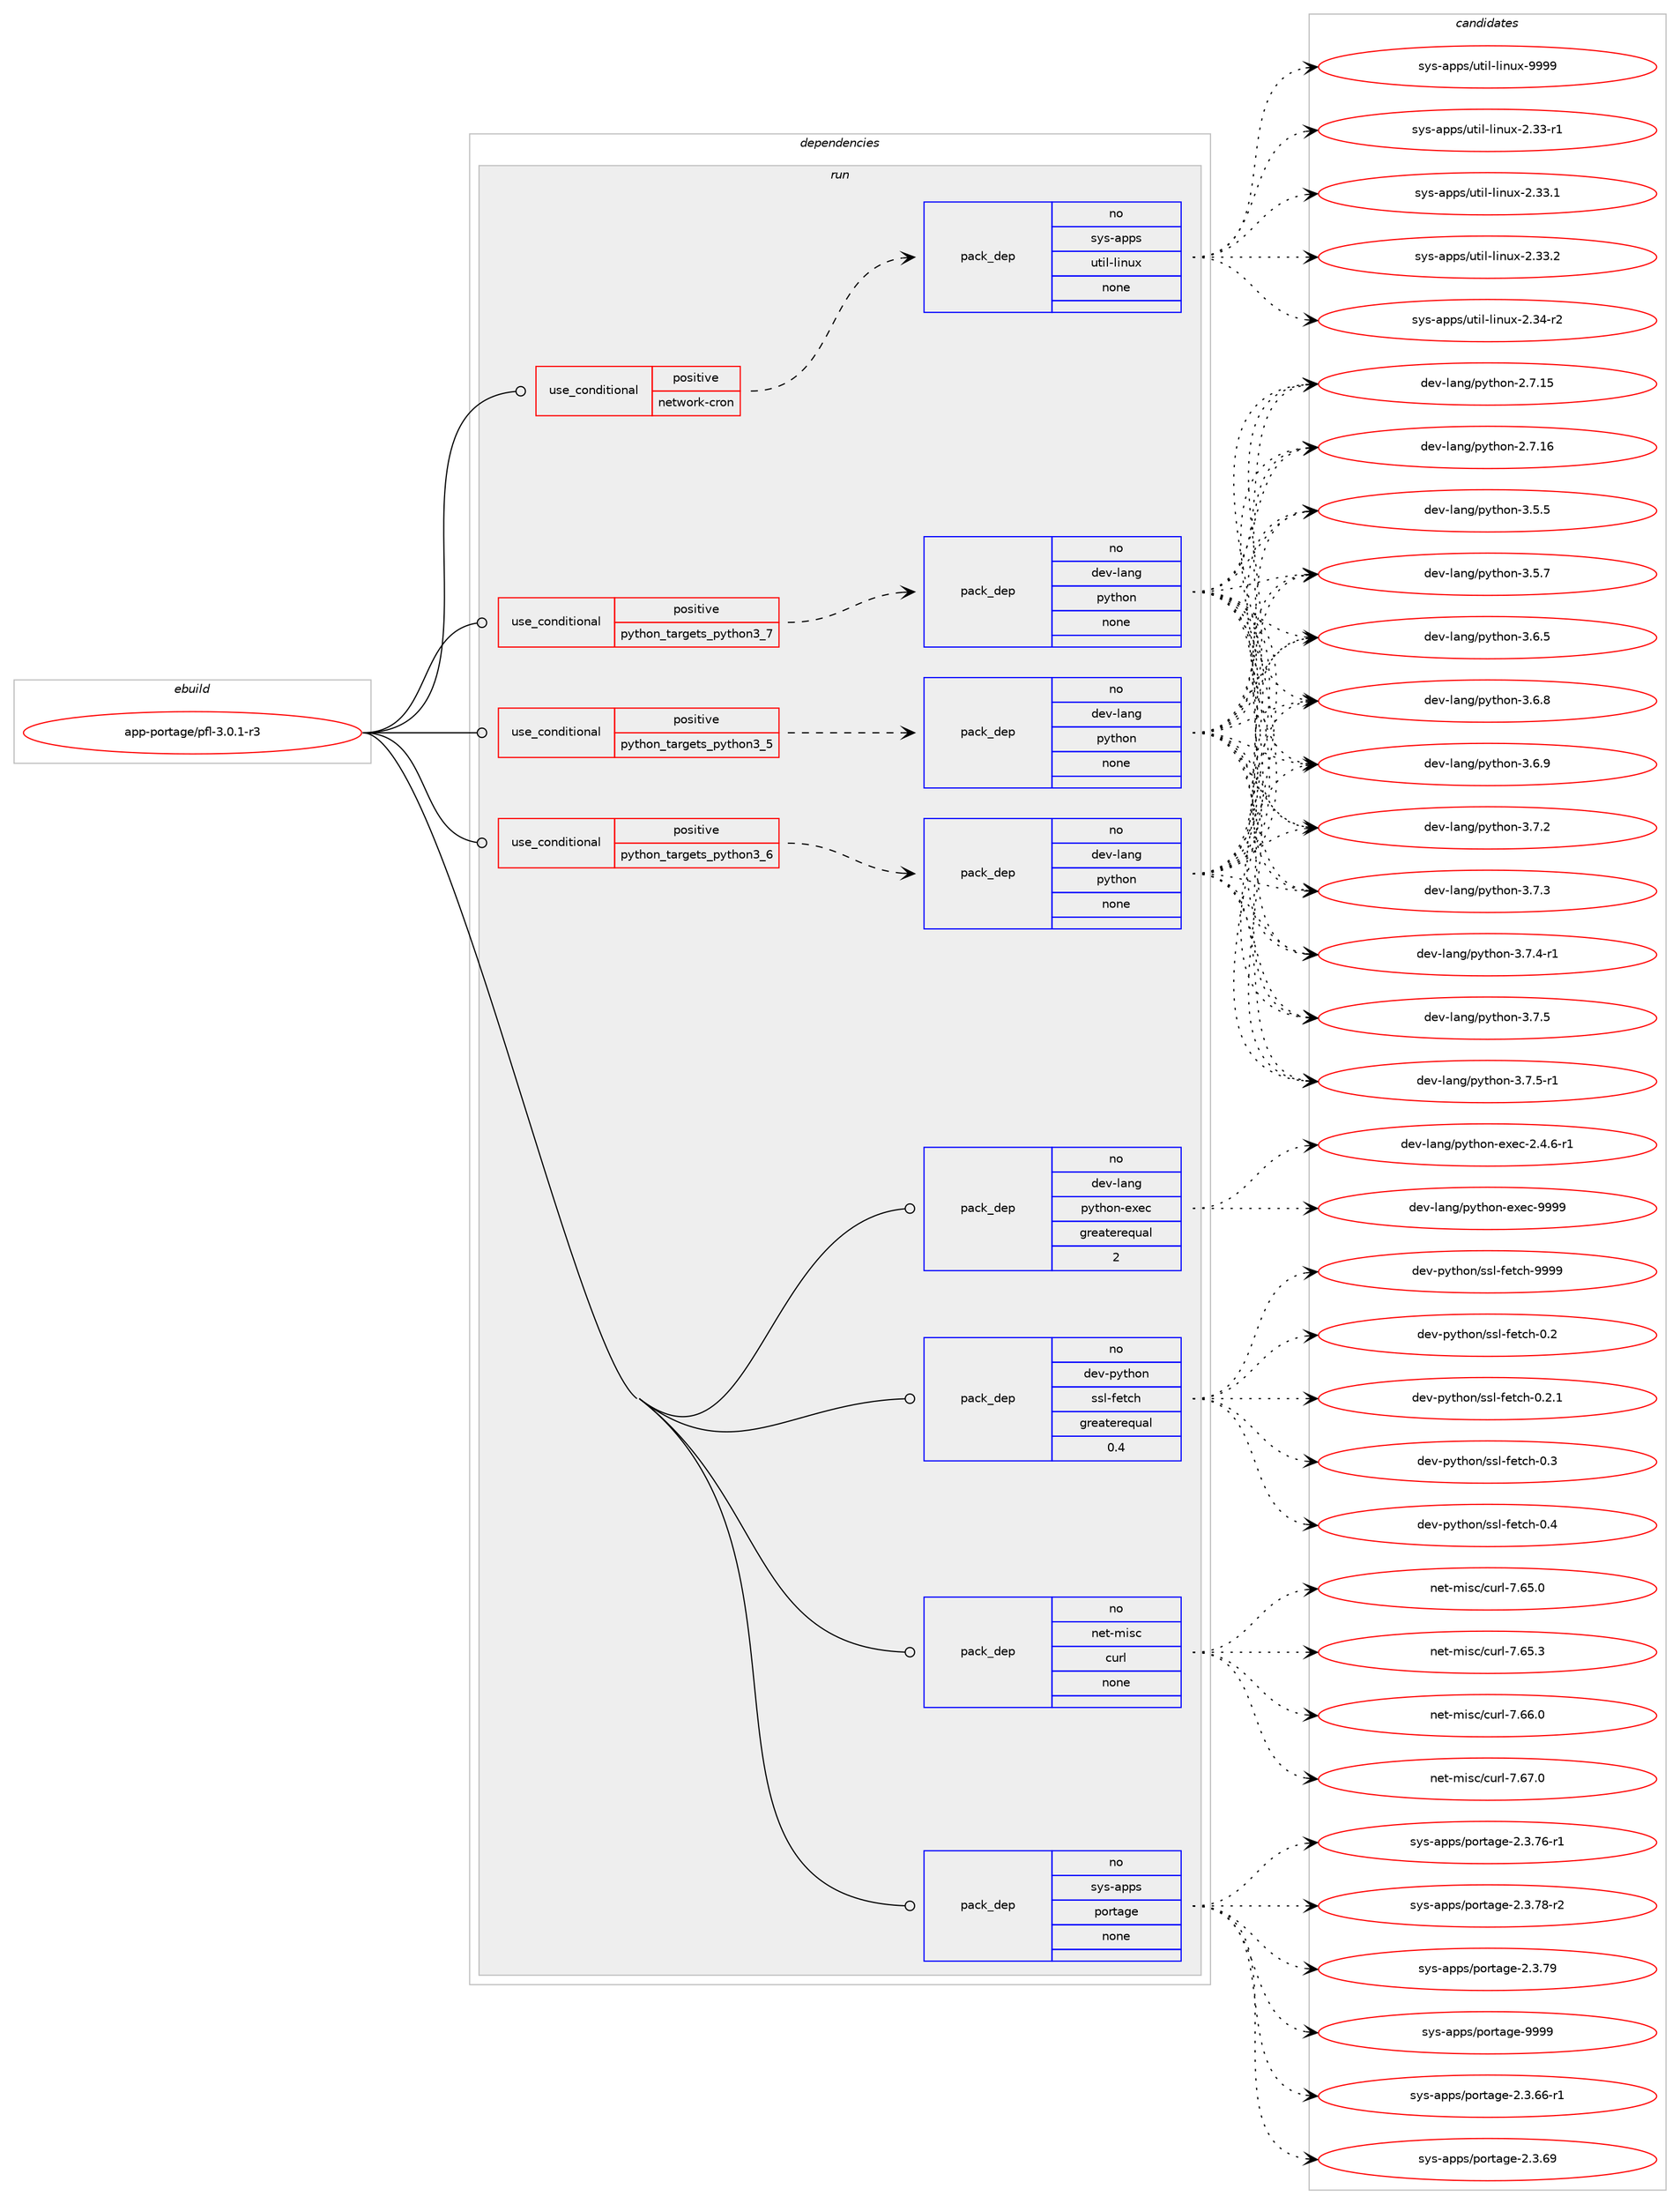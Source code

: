 digraph prolog {

# *************
# Graph options
# *************

newrank=true;
concentrate=true;
compound=true;
graph [rankdir=LR,fontname=Helvetica,fontsize=10,ranksep=1.5];#, ranksep=2.5, nodesep=0.2];
edge  [arrowhead=vee];
node  [fontname=Helvetica,fontsize=10];

# **********
# The ebuild
# **********

subgraph cluster_leftcol {
color=gray;
rank=same;
label=<<i>ebuild</i>>;
id [label="app-portage/pfl-3.0.1-r3", color=red, width=4, href="../app-portage/pfl-3.0.1-r3.svg"];
}

# ****************
# The dependencies
# ****************

subgraph cluster_midcol {
color=gray;
label=<<i>dependencies</i>>;
subgraph cluster_compile {
fillcolor="#eeeeee";
style=filled;
label=<<i>compile</i>>;
}
subgraph cluster_compileandrun {
fillcolor="#eeeeee";
style=filled;
label=<<i>compile and run</i>>;
}
subgraph cluster_run {
fillcolor="#eeeeee";
style=filled;
label=<<i>run</i>>;
subgraph cond120860 {
dependency506460 [label=<<TABLE BORDER="0" CELLBORDER="1" CELLSPACING="0" CELLPADDING="4"><TR><TD ROWSPAN="3" CELLPADDING="10">use_conditional</TD></TR><TR><TD>positive</TD></TR><TR><TD>network-cron</TD></TR></TABLE>>, shape=none, color=red];
subgraph pack376454 {
dependency506461 [label=<<TABLE BORDER="0" CELLBORDER="1" CELLSPACING="0" CELLPADDING="4" WIDTH="220"><TR><TD ROWSPAN="6" CELLPADDING="30">pack_dep</TD></TR><TR><TD WIDTH="110">no</TD></TR><TR><TD>sys-apps</TD></TR><TR><TD>util-linux</TD></TR><TR><TD>none</TD></TR><TR><TD></TD></TR></TABLE>>, shape=none, color=blue];
}
dependency506460:e -> dependency506461:w [weight=20,style="dashed",arrowhead="vee"];
}
id:e -> dependency506460:w [weight=20,style="solid",arrowhead="odot"];
subgraph cond120861 {
dependency506462 [label=<<TABLE BORDER="0" CELLBORDER="1" CELLSPACING="0" CELLPADDING="4"><TR><TD ROWSPAN="3" CELLPADDING="10">use_conditional</TD></TR><TR><TD>positive</TD></TR><TR><TD>python_targets_python3_5</TD></TR></TABLE>>, shape=none, color=red];
subgraph pack376455 {
dependency506463 [label=<<TABLE BORDER="0" CELLBORDER="1" CELLSPACING="0" CELLPADDING="4" WIDTH="220"><TR><TD ROWSPAN="6" CELLPADDING="30">pack_dep</TD></TR><TR><TD WIDTH="110">no</TD></TR><TR><TD>dev-lang</TD></TR><TR><TD>python</TD></TR><TR><TD>none</TD></TR><TR><TD></TD></TR></TABLE>>, shape=none, color=blue];
}
dependency506462:e -> dependency506463:w [weight=20,style="dashed",arrowhead="vee"];
}
id:e -> dependency506462:w [weight=20,style="solid",arrowhead="odot"];
subgraph cond120862 {
dependency506464 [label=<<TABLE BORDER="0" CELLBORDER="1" CELLSPACING="0" CELLPADDING="4"><TR><TD ROWSPAN="3" CELLPADDING="10">use_conditional</TD></TR><TR><TD>positive</TD></TR><TR><TD>python_targets_python3_6</TD></TR></TABLE>>, shape=none, color=red];
subgraph pack376456 {
dependency506465 [label=<<TABLE BORDER="0" CELLBORDER="1" CELLSPACING="0" CELLPADDING="4" WIDTH="220"><TR><TD ROWSPAN="6" CELLPADDING="30">pack_dep</TD></TR><TR><TD WIDTH="110">no</TD></TR><TR><TD>dev-lang</TD></TR><TR><TD>python</TD></TR><TR><TD>none</TD></TR><TR><TD></TD></TR></TABLE>>, shape=none, color=blue];
}
dependency506464:e -> dependency506465:w [weight=20,style="dashed",arrowhead="vee"];
}
id:e -> dependency506464:w [weight=20,style="solid",arrowhead="odot"];
subgraph cond120863 {
dependency506466 [label=<<TABLE BORDER="0" CELLBORDER="1" CELLSPACING="0" CELLPADDING="4"><TR><TD ROWSPAN="3" CELLPADDING="10">use_conditional</TD></TR><TR><TD>positive</TD></TR><TR><TD>python_targets_python3_7</TD></TR></TABLE>>, shape=none, color=red];
subgraph pack376457 {
dependency506467 [label=<<TABLE BORDER="0" CELLBORDER="1" CELLSPACING="0" CELLPADDING="4" WIDTH="220"><TR><TD ROWSPAN="6" CELLPADDING="30">pack_dep</TD></TR><TR><TD WIDTH="110">no</TD></TR><TR><TD>dev-lang</TD></TR><TR><TD>python</TD></TR><TR><TD>none</TD></TR><TR><TD></TD></TR></TABLE>>, shape=none, color=blue];
}
dependency506466:e -> dependency506467:w [weight=20,style="dashed",arrowhead="vee"];
}
id:e -> dependency506466:w [weight=20,style="solid",arrowhead="odot"];
subgraph pack376458 {
dependency506468 [label=<<TABLE BORDER="0" CELLBORDER="1" CELLSPACING="0" CELLPADDING="4" WIDTH="220"><TR><TD ROWSPAN="6" CELLPADDING="30">pack_dep</TD></TR><TR><TD WIDTH="110">no</TD></TR><TR><TD>dev-lang</TD></TR><TR><TD>python-exec</TD></TR><TR><TD>greaterequal</TD></TR><TR><TD>2</TD></TR></TABLE>>, shape=none, color=blue];
}
id:e -> dependency506468:w [weight=20,style="solid",arrowhead="odot"];
subgraph pack376459 {
dependency506469 [label=<<TABLE BORDER="0" CELLBORDER="1" CELLSPACING="0" CELLPADDING="4" WIDTH="220"><TR><TD ROWSPAN="6" CELLPADDING="30">pack_dep</TD></TR><TR><TD WIDTH="110">no</TD></TR><TR><TD>dev-python</TD></TR><TR><TD>ssl-fetch</TD></TR><TR><TD>greaterequal</TD></TR><TR><TD>0.4</TD></TR></TABLE>>, shape=none, color=blue];
}
id:e -> dependency506469:w [weight=20,style="solid",arrowhead="odot"];
subgraph pack376460 {
dependency506470 [label=<<TABLE BORDER="0" CELLBORDER="1" CELLSPACING="0" CELLPADDING="4" WIDTH="220"><TR><TD ROWSPAN="6" CELLPADDING="30">pack_dep</TD></TR><TR><TD WIDTH="110">no</TD></TR><TR><TD>net-misc</TD></TR><TR><TD>curl</TD></TR><TR><TD>none</TD></TR><TR><TD></TD></TR></TABLE>>, shape=none, color=blue];
}
id:e -> dependency506470:w [weight=20,style="solid",arrowhead="odot"];
subgraph pack376461 {
dependency506471 [label=<<TABLE BORDER="0" CELLBORDER="1" CELLSPACING="0" CELLPADDING="4" WIDTH="220"><TR><TD ROWSPAN="6" CELLPADDING="30">pack_dep</TD></TR><TR><TD WIDTH="110">no</TD></TR><TR><TD>sys-apps</TD></TR><TR><TD>portage</TD></TR><TR><TD>none</TD></TR><TR><TD></TD></TR></TABLE>>, shape=none, color=blue];
}
id:e -> dependency506471:w [weight=20,style="solid",arrowhead="odot"];
}
}

# **************
# The candidates
# **************

subgraph cluster_choices {
rank=same;
color=gray;
label=<<i>candidates</i>>;

subgraph choice376454 {
color=black;
nodesep=1;
choice1151211154597112112115471171161051084510810511011712045504651514511449 [label="sys-apps/util-linux-2.33-r1", color=red, width=4,href="../sys-apps/util-linux-2.33-r1.svg"];
choice1151211154597112112115471171161051084510810511011712045504651514649 [label="sys-apps/util-linux-2.33.1", color=red, width=4,href="../sys-apps/util-linux-2.33.1.svg"];
choice1151211154597112112115471171161051084510810511011712045504651514650 [label="sys-apps/util-linux-2.33.2", color=red, width=4,href="../sys-apps/util-linux-2.33.2.svg"];
choice1151211154597112112115471171161051084510810511011712045504651524511450 [label="sys-apps/util-linux-2.34-r2", color=red, width=4,href="../sys-apps/util-linux-2.34-r2.svg"];
choice115121115459711211211547117116105108451081051101171204557575757 [label="sys-apps/util-linux-9999", color=red, width=4,href="../sys-apps/util-linux-9999.svg"];
dependency506461:e -> choice1151211154597112112115471171161051084510810511011712045504651514511449:w [style=dotted,weight="100"];
dependency506461:e -> choice1151211154597112112115471171161051084510810511011712045504651514649:w [style=dotted,weight="100"];
dependency506461:e -> choice1151211154597112112115471171161051084510810511011712045504651514650:w [style=dotted,weight="100"];
dependency506461:e -> choice1151211154597112112115471171161051084510810511011712045504651524511450:w [style=dotted,weight="100"];
dependency506461:e -> choice115121115459711211211547117116105108451081051101171204557575757:w [style=dotted,weight="100"];
}
subgraph choice376455 {
color=black;
nodesep=1;
choice10010111845108971101034711212111610411111045504655464953 [label="dev-lang/python-2.7.15", color=red, width=4,href="../dev-lang/python-2.7.15.svg"];
choice10010111845108971101034711212111610411111045504655464954 [label="dev-lang/python-2.7.16", color=red, width=4,href="../dev-lang/python-2.7.16.svg"];
choice100101118451089711010347112121116104111110455146534653 [label="dev-lang/python-3.5.5", color=red, width=4,href="../dev-lang/python-3.5.5.svg"];
choice100101118451089711010347112121116104111110455146534655 [label="dev-lang/python-3.5.7", color=red, width=4,href="../dev-lang/python-3.5.7.svg"];
choice100101118451089711010347112121116104111110455146544653 [label="dev-lang/python-3.6.5", color=red, width=4,href="../dev-lang/python-3.6.5.svg"];
choice100101118451089711010347112121116104111110455146544656 [label="dev-lang/python-3.6.8", color=red, width=4,href="../dev-lang/python-3.6.8.svg"];
choice100101118451089711010347112121116104111110455146544657 [label="dev-lang/python-3.6.9", color=red, width=4,href="../dev-lang/python-3.6.9.svg"];
choice100101118451089711010347112121116104111110455146554650 [label="dev-lang/python-3.7.2", color=red, width=4,href="../dev-lang/python-3.7.2.svg"];
choice100101118451089711010347112121116104111110455146554651 [label="dev-lang/python-3.7.3", color=red, width=4,href="../dev-lang/python-3.7.3.svg"];
choice1001011184510897110103471121211161041111104551465546524511449 [label="dev-lang/python-3.7.4-r1", color=red, width=4,href="../dev-lang/python-3.7.4-r1.svg"];
choice100101118451089711010347112121116104111110455146554653 [label="dev-lang/python-3.7.5", color=red, width=4,href="../dev-lang/python-3.7.5.svg"];
choice1001011184510897110103471121211161041111104551465546534511449 [label="dev-lang/python-3.7.5-r1", color=red, width=4,href="../dev-lang/python-3.7.5-r1.svg"];
dependency506463:e -> choice10010111845108971101034711212111610411111045504655464953:w [style=dotted,weight="100"];
dependency506463:e -> choice10010111845108971101034711212111610411111045504655464954:w [style=dotted,weight="100"];
dependency506463:e -> choice100101118451089711010347112121116104111110455146534653:w [style=dotted,weight="100"];
dependency506463:e -> choice100101118451089711010347112121116104111110455146534655:w [style=dotted,weight="100"];
dependency506463:e -> choice100101118451089711010347112121116104111110455146544653:w [style=dotted,weight="100"];
dependency506463:e -> choice100101118451089711010347112121116104111110455146544656:w [style=dotted,weight="100"];
dependency506463:e -> choice100101118451089711010347112121116104111110455146544657:w [style=dotted,weight="100"];
dependency506463:e -> choice100101118451089711010347112121116104111110455146554650:w [style=dotted,weight="100"];
dependency506463:e -> choice100101118451089711010347112121116104111110455146554651:w [style=dotted,weight="100"];
dependency506463:e -> choice1001011184510897110103471121211161041111104551465546524511449:w [style=dotted,weight="100"];
dependency506463:e -> choice100101118451089711010347112121116104111110455146554653:w [style=dotted,weight="100"];
dependency506463:e -> choice1001011184510897110103471121211161041111104551465546534511449:w [style=dotted,weight="100"];
}
subgraph choice376456 {
color=black;
nodesep=1;
choice10010111845108971101034711212111610411111045504655464953 [label="dev-lang/python-2.7.15", color=red, width=4,href="../dev-lang/python-2.7.15.svg"];
choice10010111845108971101034711212111610411111045504655464954 [label="dev-lang/python-2.7.16", color=red, width=4,href="../dev-lang/python-2.7.16.svg"];
choice100101118451089711010347112121116104111110455146534653 [label="dev-lang/python-3.5.5", color=red, width=4,href="../dev-lang/python-3.5.5.svg"];
choice100101118451089711010347112121116104111110455146534655 [label="dev-lang/python-3.5.7", color=red, width=4,href="../dev-lang/python-3.5.7.svg"];
choice100101118451089711010347112121116104111110455146544653 [label="dev-lang/python-3.6.5", color=red, width=4,href="../dev-lang/python-3.6.5.svg"];
choice100101118451089711010347112121116104111110455146544656 [label="dev-lang/python-3.6.8", color=red, width=4,href="../dev-lang/python-3.6.8.svg"];
choice100101118451089711010347112121116104111110455146544657 [label="dev-lang/python-3.6.9", color=red, width=4,href="../dev-lang/python-3.6.9.svg"];
choice100101118451089711010347112121116104111110455146554650 [label="dev-lang/python-3.7.2", color=red, width=4,href="../dev-lang/python-3.7.2.svg"];
choice100101118451089711010347112121116104111110455146554651 [label="dev-lang/python-3.7.3", color=red, width=4,href="../dev-lang/python-3.7.3.svg"];
choice1001011184510897110103471121211161041111104551465546524511449 [label="dev-lang/python-3.7.4-r1", color=red, width=4,href="../dev-lang/python-3.7.4-r1.svg"];
choice100101118451089711010347112121116104111110455146554653 [label="dev-lang/python-3.7.5", color=red, width=4,href="../dev-lang/python-3.7.5.svg"];
choice1001011184510897110103471121211161041111104551465546534511449 [label="dev-lang/python-3.7.5-r1", color=red, width=4,href="../dev-lang/python-3.7.5-r1.svg"];
dependency506465:e -> choice10010111845108971101034711212111610411111045504655464953:w [style=dotted,weight="100"];
dependency506465:e -> choice10010111845108971101034711212111610411111045504655464954:w [style=dotted,weight="100"];
dependency506465:e -> choice100101118451089711010347112121116104111110455146534653:w [style=dotted,weight="100"];
dependency506465:e -> choice100101118451089711010347112121116104111110455146534655:w [style=dotted,weight="100"];
dependency506465:e -> choice100101118451089711010347112121116104111110455146544653:w [style=dotted,weight="100"];
dependency506465:e -> choice100101118451089711010347112121116104111110455146544656:w [style=dotted,weight="100"];
dependency506465:e -> choice100101118451089711010347112121116104111110455146544657:w [style=dotted,weight="100"];
dependency506465:e -> choice100101118451089711010347112121116104111110455146554650:w [style=dotted,weight="100"];
dependency506465:e -> choice100101118451089711010347112121116104111110455146554651:w [style=dotted,weight="100"];
dependency506465:e -> choice1001011184510897110103471121211161041111104551465546524511449:w [style=dotted,weight="100"];
dependency506465:e -> choice100101118451089711010347112121116104111110455146554653:w [style=dotted,weight="100"];
dependency506465:e -> choice1001011184510897110103471121211161041111104551465546534511449:w [style=dotted,weight="100"];
}
subgraph choice376457 {
color=black;
nodesep=1;
choice10010111845108971101034711212111610411111045504655464953 [label="dev-lang/python-2.7.15", color=red, width=4,href="../dev-lang/python-2.7.15.svg"];
choice10010111845108971101034711212111610411111045504655464954 [label="dev-lang/python-2.7.16", color=red, width=4,href="../dev-lang/python-2.7.16.svg"];
choice100101118451089711010347112121116104111110455146534653 [label="dev-lang/python-3.5.5", color=red, width=4,href="../dev-lang/python-3.5.5.svg"];
choice100101118451089711010347112121116104111110455146534655 [label="dev-lang/python-3.5.7", color=red, width=4,href="../dev-lang/python-3.5.7.svg"];
choice100101118451089711010347112121116104111110455146544653 [label="dev-lang/python-3.6.5", color=red, width=4,href="../dev-lang/python-3.6.5.svg"];
choice100101118451089711010347112121116104111110455146544656 [label="dev-lang/python-3.6.8", color=red, width=4,href="../dev-lang/python-3.6.8.svg"];
choice100101118451089711010347112121116104111110455146544657 [label="dev-lang/python-3.6.9", color=red, width=4,href="../dev-lang/python-3.6.9.svg"];
choice100101118451089711010347112121116104111110455146554650 [label="dev-lang/python-3.7.2", color=red, width=4,href="../dev-lang/python-3.7.2.svg"];
choice100101118451089711010347112121116104111110455146554651 [label="dev-lang/python-3.7.3", color=red, width=4,href="../dev-lang/python-3.7.3.svg"];
choice1001011184510897110103471121211161041111104551465546524511449 [label="dev-lang/python-3.7.4-r1", color=red, width=4,href="../dev-lang/python-3.7.4-r1.svg"];
choice100101118451089711010347112121116104111110455146554653 [label="dev-lang/python-3.7.5", color=red, width=4,href="../dev-lang/python-3.7.5.svg"];
choice1001011184510897110103471121211161041111104551465546534511449 [label="dev-lang/python-3.7.5-r1", color=red, width=4,href="../dev-lang/python-3.7.5-r1.svg"];
dependency506467:e -> choice10010111845108971101034711212111610411111045504655464953:w [style=dotted,weight="100"];
dependency506467:e -> choice10010111845108971101034711212111610411111045504655464954:w [style=dotted,weight="100"];
dependency506467:e -> choice100101118451089711010347112121116104111110455146534653:w [style=dotted,weight="100"];
dependency506467:e -> choice100101118451089711010347112121116104111110455146534655:w [style=dotted,weight="100"];
dependency506467:e -> choice100101118451089711010347112121116104111110455146544653:w [style=dotted,weight="100"];
dependency506467:e -> choice100101118451089711010347112121116104111110455146544656:w [style=dotted,weight="100"];
dependency506467:e -> choice100101118451089711010347112121116104111110455146544657:w [style=dotted,weight="100"];
dependency506467:e -> choice100101118451089711010347112121116104111110455146554650:w [style=dotted,weight="100"];
dependency506467:e -> choice100101118451089711010347112121116104111110455146554651:w [style=dotted,weight="100"];
dependency506467:e -> choice1001011184510897110103471121211161041111104551465546524511449:w [style=dotted,weight="100"];
dependency506467:e -> choice100101118451089711010347112121116104111110455146554653:w [style=dotted,weight="100"];
dependency506467:e -> choice1001011184510897110103471121211161041111104551465546534511449:w [style=dotted,weight="100"];
}
subgraph choice376458 {
color=black;
nodesep=1;
choice10010111845108971101034711212111610411111045101120101994550465246544511449 [label="dev-lang/python-exec-2.4.6-r1", color=red, width=4,href="../dev-lang/python-exec-2.4.6-r1.svg"];
choice10010111845108971101034711212111610411111045101120101994557575757 [label="dev-lang/python-exec-9999", color=red, width=4,href="../dev-lang/python-exec-9999.svg"];
dependency506468:e -> choice10010111845108971101034711212111610411111045101120101994550465246544511449:w [style=dotted,weight="100"];
dependency506468:e -> choice10010111845108971101034711212111610411111045101120101994557575757:w [style=dotted,weight="100"];
}
subgraph choice376459 {
color=black;
nodesep=1;
choice1001011184511212111610411111047115115108451021011169910445484650 [label="dev-python/ssl-fetch-0.2", color=red, width=4,href="../dev-python/ssl-fetch-0.2.svg"];
choice10010111845112121116104111110471151151084510210111699104454846504649 [label="dev-python/ssl-fetch-0.2.1", color=red, width=4,href="../dev-python/ssl-fetch-0.2.1.svg"];
choice1001011184511212111610411111047115115108451021011169910445484651 [label="dev-python/ssl-fetch-0.3", color=red, width=4,href="../dev-python/ssl-fetch-0.3.svg"];
choice1001011184511212111610411111047115115108451021011169910445484652 [label="dev-python/ssl-fetch-0.4", color=red, width=4,href="../dev-python/ssl-fetch-0.4.svg"];
choice100101118451121211161041111104711511510845102101116991044557575757 [label="dev-python/ssl-fetch-9999", color=red, width=4,href="../dev-python/ssl-fetch-9999.svg"];
dependency506469:e -> choice1001011184511212111610411111047115115108451021011169910445484650:w [style=dotted,weight="100"];
dependency506469:e -> choice10010111845112121116104111110471151151084510210111699104454846504649:w [style=dotted,weight="100"];
dependency506469:e -> choice1001011184511212111610411111047115115108451021011169910445484651:w [style=dotted,weight="100"];
dependency506469:e -> choice1001011184511212111610411111047115115108451021011169910445484652:w [style=dotted,weight="100"];
dependency506469:e -> choice100101118451121211161041111104711511510845102101116991044557575757:w [style=dotted,weight="100"];
}
subgraph choice376460 {
color=black;
nodesep=1;
choice1101011164510910511599479911711410845554654534648 [label="net-misc/curl-7.65.0", color=red, width=4,href="../net-misc/curl-7.65.0.svg"];
choice1101011164510910511599479911711410845554654534651 [label="net-misc/curl-7.65.3", color=red, width=4,href="../net-misc/curl-7.65.3.svg"];
choice1101011164510910511599479911711410845554654544648 [label="net-misc/curl-7.66.0", color=red, width=4,href="../net-misc/curl-7.66.0.svg"];
choice1101011164510910511599479911711410845554654554648 [label="net-misc/curl-7.67.0", color=red, width=4,href="../net-misc/curl-7.67.0.svg"];
dependency506470:e -> choice1101011164510910511599479911711410845554654534648:w [style=dotted,weight="100"];
dependency506470:e -> choice1101011164510910511599479911711410845554654534651:w [style=dotted,weight="100"];
dependency506470:e -> choice1101011164510910511599479911711410845554654544648:w [style=dotted,weight="100"];
dependency506470:e -> choice1101011164510910511599479911711410845554654554648:w [style=dotted,weight="100"];
}
subgraph choice376461 {
color=black;
nodesep=1;
choice11512111545971121121154711211111411697103101455046514654544511449 [label="sys-apps/portage-2.3.66-r1", color=red, width=4,href="../sys-apps/portage-2.3.66-r1.svg"];
choice1151211154597112112115471121111141169710310145504651465457 [label="sys-apps/portage-2.3.69", color=red, width=4,href="../sys-apps/portage-2.3.69.svg"];
choice11512111545971121121154711211111411697103101455046514655544511449 [label="sys-apps/portage-2.3.76-r1", color=red, width=4,href="../sys-apps/portage-2.3.76-r1.svg"];
choice11512111545971121121154711211111411697103101455046514655564511450 [label="sys-apps/portage-2.3.78-r2", color=red, width=4,href="../sys-apps/portage-2.3.78-r2.svg"];
choice1151211154597112112115471121111141169710310145504651465557 [label="sys-apps/portage-2.3.79", color=red, width=4,href="../sys-apps/portage-2.3.79.svg"];
choice115121115459711211211547112111114116971031014557575757 [label="sys-apps/portage-9999", color=red, width=4,href="../sys-apps/portage-9999.svg"];
dependency506471:e -> choice11512111545971121121154711211111411697103101455046514654544511449:w [style=dotted,weight="100"];
dependency506471:e -> choice1151211154597112112115471121111141169710310145504651465457:w [style=dotted,weight="100"];
dependency506471:e -> choice11512111545971121121154711211111411697103101455046514655544511449:w [style=dotted,weight="100"];
dependency506471:e -> choice11512111545971121121154711211111411697103101455046514655564511450:w [style=dotted,weight="100"];
dependency506471:e -> choice1151211154597112112115471121111141169710310145504651465557:w [style=dotted,weight="100"];
dependency506471:e -> choice115121115459711211211547112111114116971031014557575757:w [style=dotted,weight="100"];
}
}

}
